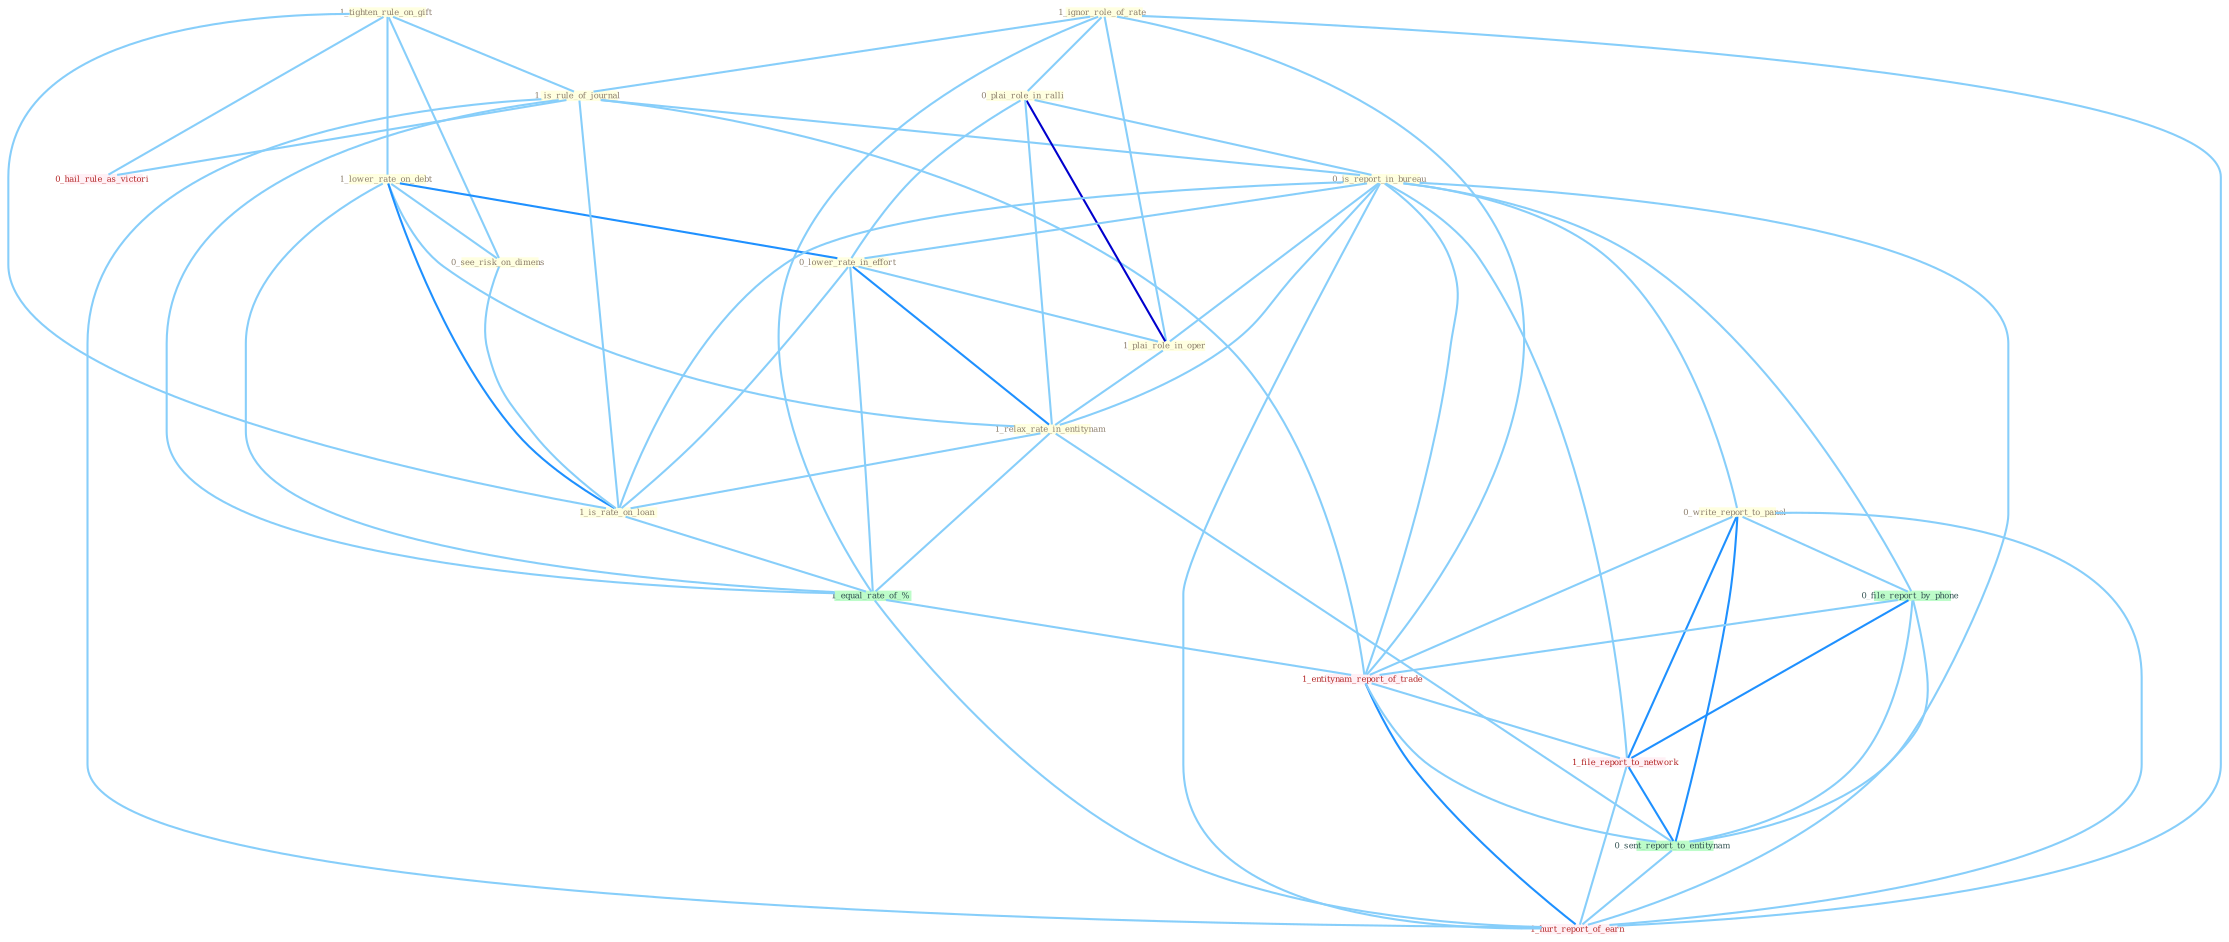 Graph G{ 
    node
    [shape=polygon,style=filled,width=.5,height=.06,color="#BDFCC9",fixedsize=true,fontsize=4,
    fontcolor="#2f4f4f"];
    {node
    [color="#ffffe0", fontcolor="#8b7d6b"] "1_tighten_rule_on_gift " "1_ignor_role_of_rate " "1_lower_rate_on_debt " "0_see_risk_on_dimens " "1_is_rule_of_journal " "0_plai_role_in_ralli " "0_is_report_in_bureau " "0_lower_rate_in_effort " "1_plai_role_in_oper " "1_relax_rate_in_entitynam " "1_is_rate_on_loan " "0_write_report_to_panel "}
{node [color="#fff0f5", fontcolor="#b22222"] "1_entitynam_report_of_trade " "1_file_report_to_network " "0_hail_rule_as_victori " "1_hurt_report_of_earn "}
edge [color="#B0E2FF"];

	"1_tighten_rule_on_gift " -- "1_lower_rate_on_debt " [w="1", color="#87cefa" ];
	"1_tighten_rule_on_gift " -- "0_see_risk_on_dimens " [w="1", color="#87cefa" ];
	"1_tighten_rule_on_gift " -- "1_is_rule_of_journal " [w="1", color="#87cefa" ];
	"1_tighten_rule_on_gift " -- "1_is_rate_on_loan " [w="1", color="#87cefa" ];
	"1_tighten_rule_on_gift " -- "0_hail_rule_as_victori " [w="1", color="#87cefa" ];
	"1_ignor_role_of_rate " -- "1_is_rule_of_journal " [w="1", color="#87cefa" ];
	"1_ignor_role_of_rate " -- "0_plai_role_in_ralli " [w="1", color="#87cefa" ];
	"1_ignor_role_of_rate " -- "1_plai_role_in_oper " [w="1", color="#87cefa" ];
	"1_ignor_role_of_rate " -- "1_equal_rate_of_% " [w="1", color="#87cefa" ];
	"1_ignor_role_of_rate " -- "1_entitynam_report_of_trade " [w="1", color="#87cefa" ];
	"1_ignor_role_of_rate " -- "1_hurt_report_of_earn " [w="1", color="#87cefa" ];
	"1_lower_rate_on_debt " -- "0_see_risk_on_dimens " [w="1", color="#87cefa" ];
	"1_lower_rate_on_debt " -- "0_lower_rate_in_effort " [w="2", color="#1e90ff" , len=0.8];
	"1_lower_rate_on_debt " -- "1_relax_rate_in_entitynam " [w="1", color="#87cefa" ];
	"1_lower_rate_on_debt " -- "1_is_rate_on_loan " [w="2", color="#1e90ff" , len=0.8];
	"1_lower_rate_on_debt " -- "1_equal_rate_of_% " [w="1", color="#87cefa" ];
	"0_see_risk_on_dimens " -- "1_is_rate_on_loan " [w="1", color="#87cefa" ];
	"1_is_rule_of_journal " -- "0_is_report_in_bureau " [w="1", color="#87cefa" ];
	"1_is_rule_of_journal " -- "1_is_rate_on_loan " [w="1", color="#87cefa" ];
	"1_is_rule_of_journal " -- "1_equal_rate_of_% " [w="1", color="#87cefa" ];
	"1_is_rule_of_journal " -- "1_entitynam_report_of_trade " [w="1", color="#87cefa" ];
	"1_is_rule_of_journal " -- "0_hail_rule_as_victori " [w="1", color="#87cefa" ];
	"1_is_rule_of_journal " -- "1_hurt_report_of_earn " [w="1", color="#87cefa" ];
	"0_plai_role_in_ralli " -- "0_is_report_in_bureau " [w="1", color="#87cefa" ];
	"0_plai_role_in_ralli " -- "0_lower_rate_in_effort " [w="1", color="#87cefa" ];
	"0_plai_role_in_ralli " -- "1_plai_role_in_oper " [w="3", color="#0000cd" , len=0.6];
	"0_plai_role_in_ralli " -- "1_relax_rate_in_entitynam " [w="1", color="#87cefa" ];
	"0_is_report_in_bureau " -- "0_lower_rate_in_effort " [w="1", color="#87cefa" ];
	"0_is_report_in_bureau " -- "1_plai_role_in_oper " [w="1", color="#87cefa" ];
	"0_is_report_in_bureau " -- "1_relax_rate_in_entitynam " [w="1", color="#87cefa" ];
	"0_is_report_in_bureau " -- "1_is_rate_on_loan " [w="1", color="#87cefa" ];
	"0_is_report_in_bureau " -- "0_write_report_to_panel " [w="1", color="#87cefa" ];
	"0_is_report_in_bureau " -- "0_file_report_by_phone " [w="1", color="#87cefa" ];
	"0_is_report_in_bureau " -- "1_entitynam_report_of_trade " [w="1", color="#87cefa" ];
	"0_is_report_in_bureau " -- "1_file_report_to_network " [w="1", color="#87cefa" ];
	"0_is_report_in_bureau " -- "0_sent_report_to_entitynam " [w="1", color="#87cefa" ];
	"0_is_report_in_bureau " -- "1_hurt_report_of_earn " [w="1", color="#87cefa" ];
	"0_lower_rate_in_effort " -- "1_plai_role_in_oper " [w="1", color="#87cefa" ];
	"0_lower_rate_in_effort " -- "1_relax_rate_in_entitynam " [w="2", color="#1e90ff" , len=0.8];
	"0_lower_rate_in_effort " -- "1_is_rate_on_loan " [w="1", color="#87cefa" ];
	"0_lower_rate_in_effort " -- "1_equal_rate_of_% " [w="1", color="#87cefa" ];
	"1_plai_role_in_oper " -- "1_relax_rate_in_entitynam " [w="1", color="#87cefa" ];
	"1_relax_rate_in_entitynam " -- "1_is_rate_on_loan " [w="1", color="#87cefa" ];
	"1_relax_rate_in_entitynam " -- "1_equal_rate_of_% " [w="1", color="#87cefa" ];
	"1_relax_rate_in_entitynam " -- "0_sent_report_to_entitynam " [w="1", color="#87cefa" ];
	"1_is_rate_on_loan " -- "1_equal_rate_of_% " [w="1", color="#87cefa" ];
	"0_write_report_to_panel " -- "0_file_report_by_phone " [w="1", color="#87cefa" ];
	"0_write_report_to_panel " -- "1_entitynam_report_of_trade " [w="1", color="#87cefa" ];
	"0_write_report_to_panel " -- "1_file_report_to_network " [w="2", color="#1e90ff" , len=0.8];
	"0_write_report_to_panel " -- "0_sent_report_to_entitynam " [w="2", color="#1e90ff" , len=0.8];
	"0_write_report_to_panel " -- "1_hurt_report_of_earn " [w="1", color="#87cefa" ];
	"0_file_report_by_phone " -- "1_entitynam_report_of_trade " [w="1", color="#87cefa" ];
	"0_file_report_by_phone " -- "1_file_report_to_network " [w="2", color="#1e90ff" , len=0.8];
	"0_file_report_by_phone " -- "0_sent_report_to_entitynam " [w="1", color="#87cefa" ];
	"0_file_report_by_phone " -- "1_hurt_report_of_earn " [w="1", color="#87cefa" ];
	"1_equal_rate_of_% " -- "1_entitynam_report_of_trade " [w="1", color="#87cefa" ];
	"1_equal_rate_of_% " -- "1_hurt_report_of_earn " [w="1", color="#87cefa" ];
	"1_entitynam_report_of_trade " -- "1_file_report_to_network " [w="1", color="#87cefa" ];
	"1_entitynam_report_of_trade " -- "0_sent_report_to_entitynam " [w="1", color="#87cefa" ];
	"1_entitynam_report_of_trade " -- "1_hurt_report_of_earn " [w="2", color="#1e90ff" , len=0.8];
	"1_file_report_to_network " -- "0_sent_report_to_entitynam " [w="2", color="#1e90ff" , len=0.8];
	"1_file_report_to_network " -- "1_hurt_report_of_earn " [w="1", color="#87cefa" ];
	"0_sent_report_to_entitynam " -- "1_hurt_report_of_earn " [w="1", color="#87cefa" ];
}